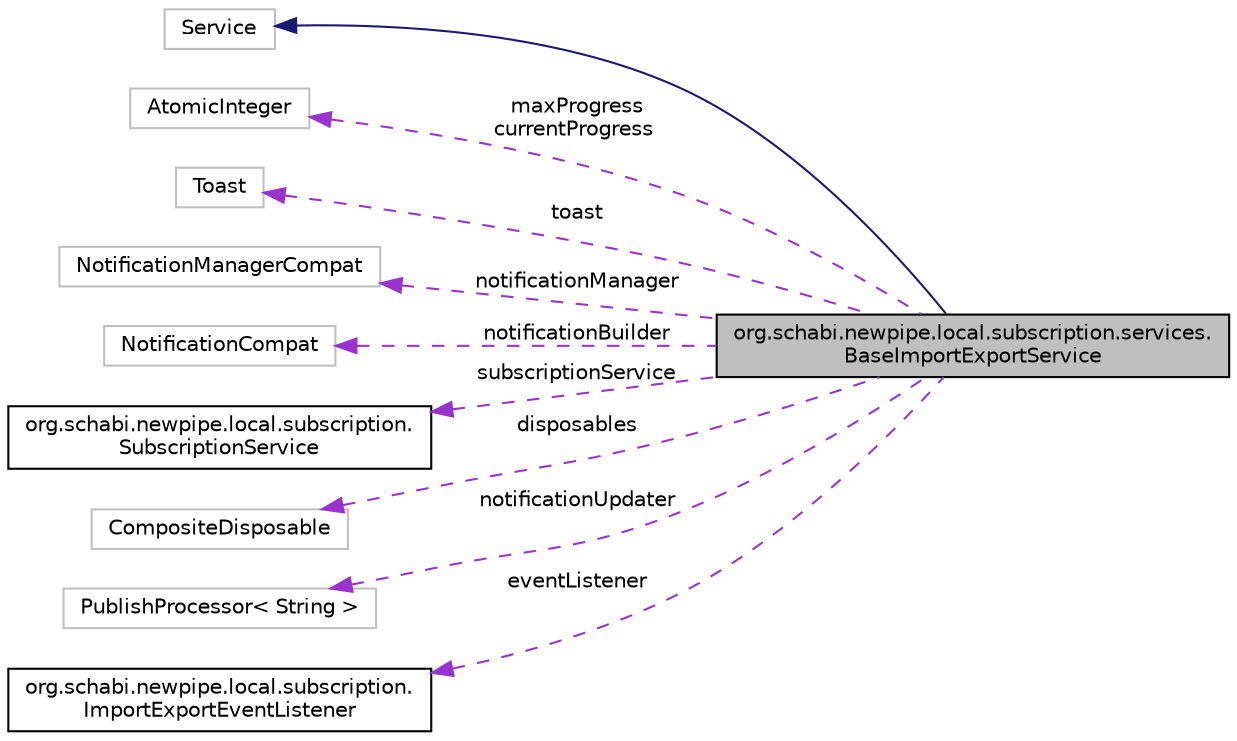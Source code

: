 digraph "org.schabi.newpipe.local.subscription.services.BaseImportExportService"
{
 // LATEX_PDF_SIZE
  edge [fontname="Helvetica",fontsize="10",labelfontname="Helvetica",labelfontsize="10"];
  node [fontname="Helvetica",fontsize="10",shape=record];
  rankdir="LR";
  Node4 [label="org.schabi.newpipe.local.subscription.services.\lBaseImportExportService",height=0.2,width=0.4,color="black", fillcolor="grey75", style="filled", fontcolor="black",tooltip=" "];
  Node5 -> Node4 [dir="back",color="midnightblue",fontsize="10",style="solid",fontname="Helvetica"];
  Node5 [label="Service",height=0.2,width=0.4,color="grey75", fillcolor="white", style="filled",tooltip=" "];
  Node6 -> Node4 [dir="back",color="darkorchid3",fontsize="10",style="dashed",label=" maxProgress\ncurrentProgress" ,fontname="Helvetica"];
  Node6 [label="AtomicInteger",height=0.2,width=0.4,color="grey75", fillcolor="white", style="filled",tooltip=" "];
  Node7 -> Node4 [dir="back",color="darkorchid3",fontsize="10",style="dashed",label=" toast" ,fontname="Helvetica"];
  Node7 [label="Toast",height=0.2,width=0.4,color="grey75", fillcolor="white", style="filled",tooltip=" "];
  Node8 -> Node4 [dir="back",color="darkorchid3",fontsize="10",style="dashed",label=" notificationManager" ,fontname="Helvetica"];
  Node8 [label="NotificationManagerCompat",height=0.2,width=0.4,color="grey75", fillcolor="white", style="filled",tooltip=" "];
  Node9 -> Node4 [dir="back",color="darkorchid3",fontsize="10",style="dashed",label=" notificationBuilder" ,fontname="Helvetica"];
  Node9 [label="NotificationCompat",height=0.2,width=0.4,color="grey75", fillcolor="white", style="filled",tooltip=" "];
  Node10 -> Node4 [dir="back",color="darkorchid3",fontsize="10",style="dashed",label=" subscriptionService" ,fontname="Helvetica"];
  Node10 [label="org.schabi.newpipe.local.subscription.\lSubscriptionService",height=0.2,width=0.4,color="black", fillcolor="white", style="filled",URL="$classorg_1_1schabi_1_1newpipe_1_1local_1_1subscription_1_1_subscription_service.html",tooltip=" "];
  Node11 -> Node4 [dir="back",color="darkorchid3",fontsize="10",style="dashed",label=" disposables" ,fontname="Helvetica"];
  Node11 [label="CompositeDisposable",height=0.2,width=0.4,color="grey75", fillcolor="white", style="filled",tooltip=" "];
  Node12 -> Node4 [dir="back",color="darkorchid3",fontsize="10",style="dashed",label=" notificationUpdater" ,fontname="Helvetica"];
  Node12 [label="PublishProcessor\< String \>",height=0.2,width=0.4,color="grey75", fillcolor="white", style="filled",tooltip=" "];
  Node13 -> Node4 [dir="back",color="darkorchid3",fontsize="10",style="dashed",label=" eventListener" ,fontname="Helvetica"];
  Node13 [label="org.schabi.newpipe.local.subscription.\lImportExportEventListener",height=0.2,width=0.4,color="black", fillcolor="white", style="filled",URL="$interfaceorg_1_1schabi_1_1newpipe_1_1local_1_1subscription_1_1_import_export_event_listener.html",tooltip=" "];
}
